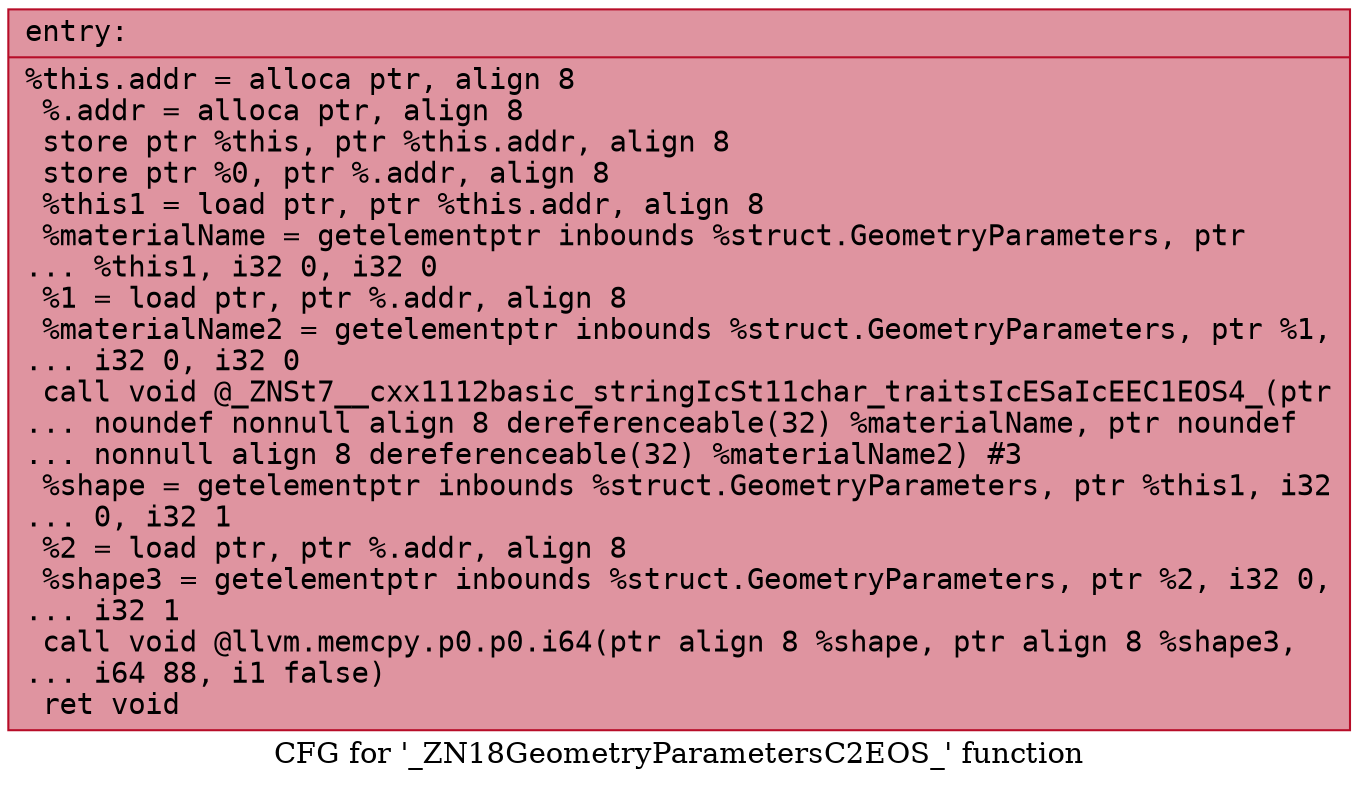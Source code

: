 digraph "CFG for '_ZN18GeometryParametersC2EOS_' function" {
	label="CFG for '_ZN18GeometryParametersC2EOS_' function";

	Node0x562c4e5bf6e0 [shape=record,color="#b70d28ff", style=filled, fillcolor="#b70d2870" fontname="Courier",label="{entry:\l|  %this.addr = alloca ptr, align 8\l  %.addr = alloca ptr, align 8\l  store ptr %this, ptr %this.addr, align 8\l  store ptr %0, ptr %.addr, align 8\l  %this1 = load ptr, ptr %this.addr, align 8\l  %materialName = getelementptr inbounds %struct.GeometryParameters, ptr\l... %this1, i32 0, i32 0\l  %1 = load ptr, ptr %.addr, align 8\l  %materialName2 = getelementptr inbounds %struct.GeometryParameters, ptr %1,\l... i32 0, i32 0\l  call void @_ZNSt7__cxx1112basic_stringIcSt11char_traitsIcESaIcEEC1EOS4_(ptr\l... noundef nonnull align 8 dereferenceable(32) %materialName, ptr noundef\l... nonnull align 8 dereferenceable(32) %materialName2) #3\l  %shape = getelementptr inbounds %struct.GeometryParameters, ptr %this1, i32\l... 0, i32 1\l  %2 = load ptr, ptr %.addr, align 8\l  %shape3 = getelementptr inbounds %struct.GeometryParameters, ptr %2, i32 0,\l... i32 1\l  call void @llvm.memcpy.p0.p0.i64(ptr align 8 %shape, ptr align 8 %shape3,\l... i64 88, i1 false)\l  ret void\l}"];
}
